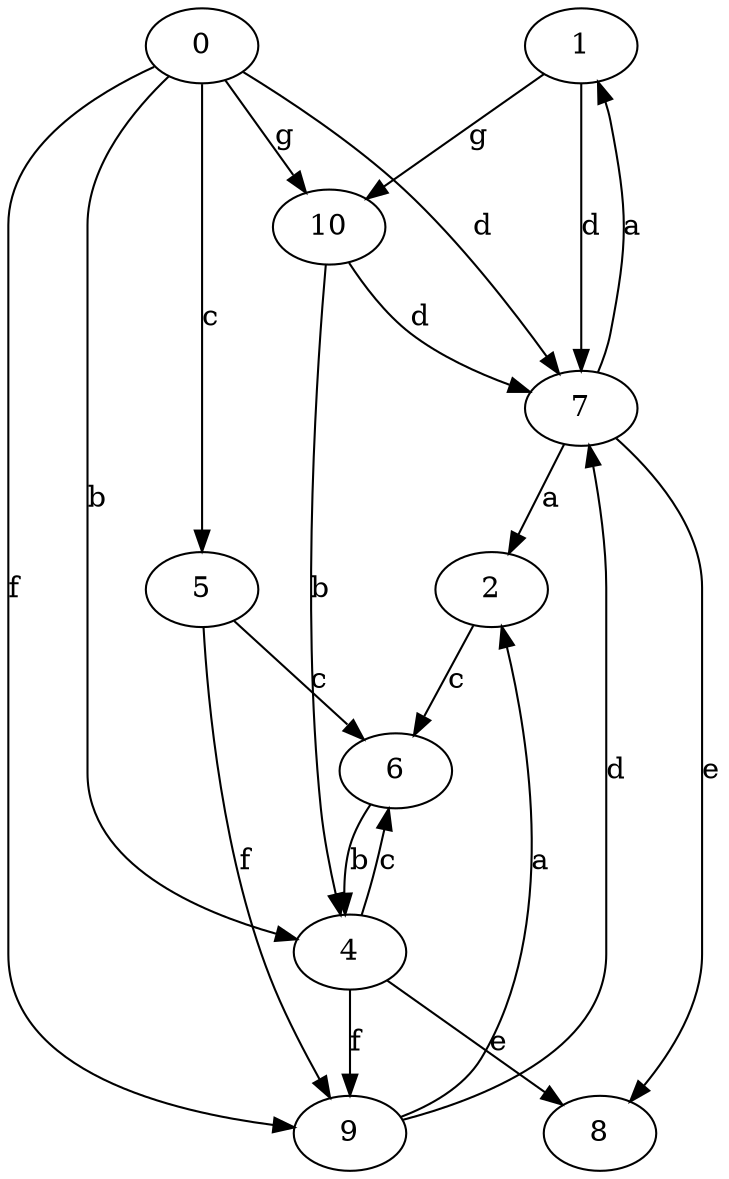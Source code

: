 strict digraph  {
1;
2;
4;
5;
6;
7;
8;
9;
0;
10;
1 -> 7  [label=d];
1 -> 10  [label=g];
2 -> 6  [label=c];
4 -> 6  [label=c];
4 -> 8  [label=e];
4 -> 9  [label=f];
5 -> 6  [label=c];
5 -> 9  [label=f];
6 -> 4  [label=b];
7 -> 1  [label=a];
7 -> 2  [label=a];
7 -> 8  [label=e];
9 -> 2  [label=a];
9 -> 7  [label=d];
0 -> 4  [label=b];
0 -> 5  [label=c];
0 -> 7  [label=d];
0 -> 9  [label=f];
0 -> 10  [label=g];
10 -> 4  [label=b];
10 -> 7  [label=d];
}
